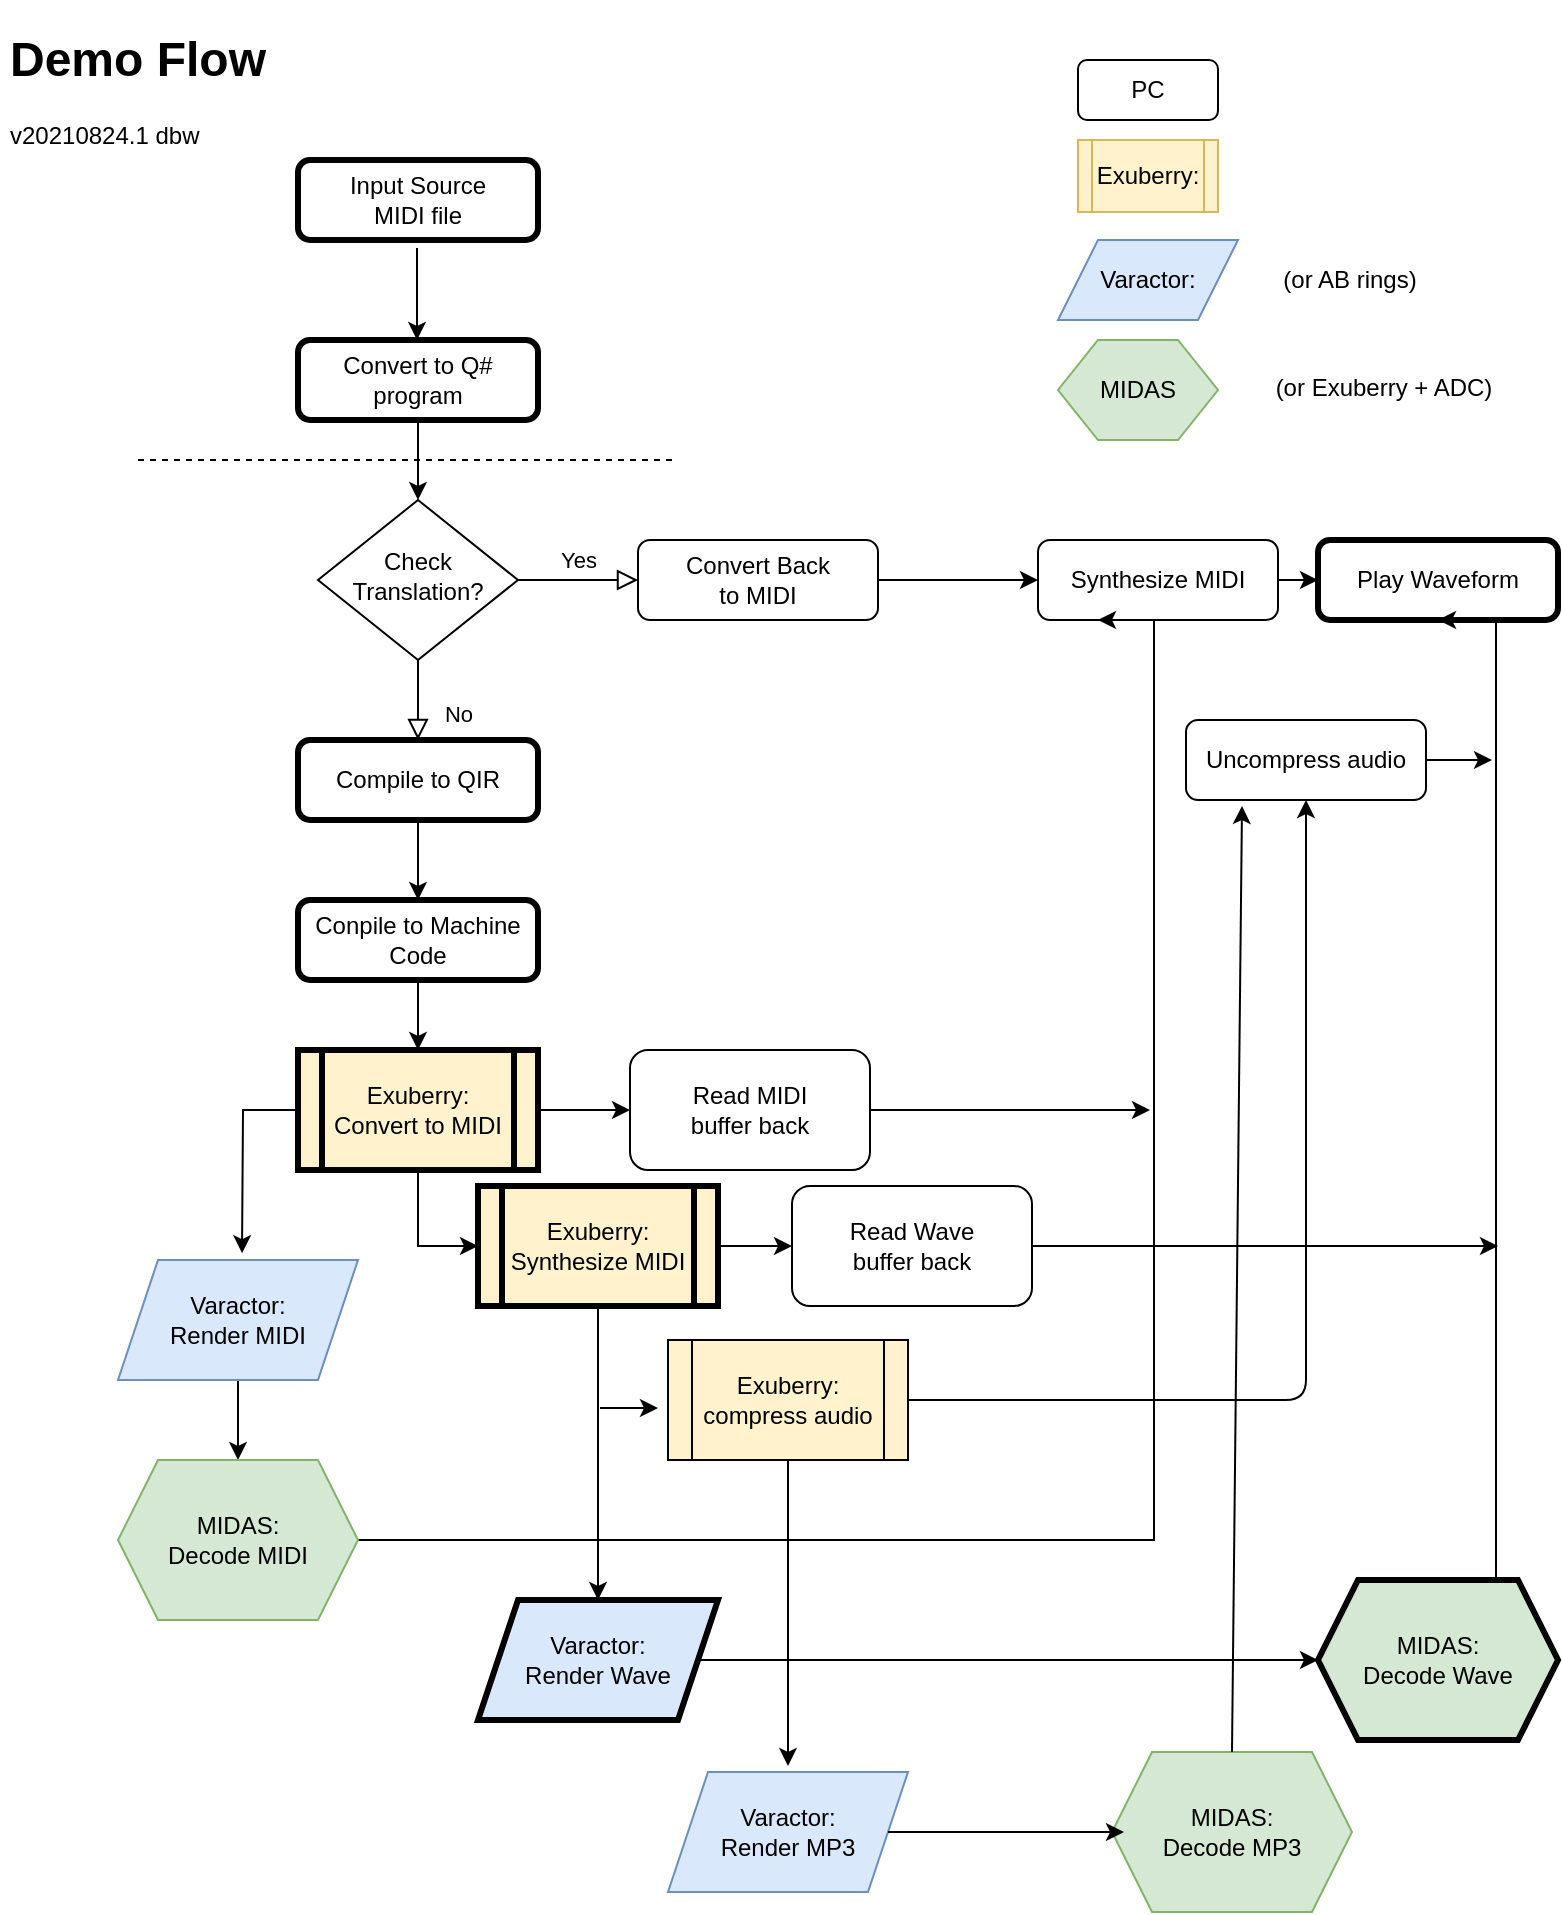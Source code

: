 <mxfile version="14.9.6" type="device"><diagram id="C5RBs43oDa-KdzZeNtuy" name="Page-1"><mxGraphModel dx="1086" dy="966" grid="0" gridSize="10" guides="1" tooltips="1" connect="1" arrows="1" fold="1" page="1" pageScale="1" pageWidth="827" pageHeight="1169" math="0" shadow="0"><root><mxCell id="WIyWlLk6GJQsqaUBKTNV-0"/><mxCell id="WIyWlLk6GJQsqaUBKTNV-1" parent="WIyWlLk6GJQsqaUBKTNV-0"/><mxCell id="WIyWlLk6GJQsqaUBKTNV-3" value="Input Source &lt;br&gt;MIDI file" style="rounded=1;whiteSpace=wrap;html=1;fontSize=12;glass=0;strokeWidth=3;shadow=0;" parent="WIyWlLk6GJQsqaUBKTNV-1" vertex="1"><mxGeometry x="160" y="80" width="120" height="40" as="geometry"/></mxCell><mxCell id="5vk-S-V0LdcNKrXLPzC2-0" value="" style="edgeStyle=orthogonalEdgeStyle;rounded=0;orthogonalLoop=1;jettySize=auto;html=1;" parent="WIyWlLk6GJQsqaUBKTNV-1" edge="1"><mxGeometry relative="1" as="geometry"><mxPoint x="219.5" y="124" as="sourcePoint"/><mxPoint x="219.5" y="170" as="targetPoint"/><Array as="points"><mxPoint x="219.5" y="133"/><mxPoint x="219.5" y="133"/></Array></mxGeometry></mxCell><mxCell id="5vk-S-V0LdcNKrXLPzC2-5" style="edgeStyle=orthogonalEdgeStyle;rounded=0;orthogonalLoop=1;jettySize=auto;html=1;entryX=0.5;entryY=0;entryDx=0;entryDy=0;" parent="WIyWlLk6GJQsqaUBKTNV-1" source="WIyWlLk6GJQsqaUBKTNV-7" target="WIyWlLk6GJQsqaUBKTNV-10" edge="1"><mxGeometry relative="1" as="geometry"/></mxCell><mxCell id="WIyWlLk6GJQsqaUBKTNV-7" value="Convert to Q#&lt;br&gt;program" style="rounded=1;whiteSpace=wrap;html=1;fontSize=12;glass=0;strokeWidth=3;shadow=0;" parent="WIyWlLk6GJQsqaUBKTNV-1" vertex="1"><mxGeometry x="160" y="170" width="120" height="40" as="geometry"/></mxCell><mxCell id="WIyWlLk6GJQsqaUBKTNV-8" value="No" style="rounded=0;html=1;jettySize=auto;orthogonalLoop=1;fontSize=11;endArrow=block;endFill=0;endSize=8;strokeWidth=1;shadow=0;labelBackgroundColor=none;edgeStyle=orthogonalEdgeStyle;" parent="WIyWlLk6GJQsqaUBKTNV-1" source="WIyWlLk6GJQsqaUBKTNV-10" target="WIyWlLk6GJQsqaUBKTNV-11" edge="1"><mxGeometry x="0.333" y="20" relative="1" as="geometry"><mxPoint as="offset"/></mxGeometry></mxCell><mxCell id="WIyWlLk6GJQsqaUBKTNV-9" value="Yes" style="edgeStyle=orthogonalEdgeStyle;rounded=0;html=1;jettySize=auto;orthogonalLoop=1;fontSize=11;endArrow=block;endFill=0;endSize=8;strokeWidth=1;shadow=0;labelBackgroundColor=none;" parent="WIyWlLk6GJQsqaUBKTNV-1" source="WIyWlLk6GJQsqaUBKTNV-10" target="WIyWlLk6GJQsqaUBKTNV-12" edge="1"><mxGeometry y="10" relative="1" as="geometry"><mxPoint as="offset"/></mxGeometry></mxCell><mxCell id="WIyWlLk6GJQsqaUBKTNV-10" value="Check Translation?" style="rhombus;whiteSpace=wrap;html=1;shadow=0;fontFamily=Helvetica;fontSize=12;align=center;strokeWidth=1;spacing=6;spacingTop=-4;" parent="WIyWlLk6GJQsqaUBKTNV-1" vertex="1"><mxGeometry x="170" y="250" width="100" height="80" as="geometry"/></mxCell><mxCell id="5vk-S-V0LdcNKrXLPzC2-17" value="" style="edgeStyle=orthogonalEdgeStyle;rounded=0;orthogonalLoop=1;jettySize=auto;html=1;entryX=0.5;entryY=0;entryDx=0;entryDy=0;" parent="WIyWlLk6GJQsqaUBKTNV-1" source="WIyWlLk6GJQsqaUBKTNV-11" target="5vk-S-V0LdcNKrXLPzC2-13" edge="1"><mxGeometry relative="1" as="geometry"/></mxCell><mxCell id="WIyWlLk6GJQsqaUBKTNV-11" value="Compile to QIR" style="rounded=1;whiteSpace=wrap;html=1;fontSize=12;glass=0;strokeWidth=3;shadow=0;" parent="WIyWlLk6GJQsqaUBKTNV-1" vertex="1"><mxGeometry x="160" y="370" width="120" height="40" as="geometry"/></mxCell><mxCell id="5vk-S-V0LdcNKrXLPzC2-11" value="" style="edgeStyle=orthogonalEdgeStyle;rounded=0;orthogonalLoop=1;jettySize=auto;html=1;" parent="WIyWlLk6GJQsqaUBKTNV-1" source="WIyWlLk6GJQsqaUBKTNV-12" target="5vk-S-V0LdcNKrXLPzC2-9" edge="1"><mxGeometry relative="1" as="geometry"/></mxCell><mxCell id="WIyWlLk6GJQsqaUBKTNV-12" value="Convert Back &lt;br&gt;to MIDI" style="rounded=1;whiteSpace=wrap;html=1;fontSize=12;glass=0;strokeWidth=1;shadow=0;" parent="WIyWlLk6GJQsqaUBKTNV-1" vertex="1"><mxGeometry x="330" y="270" width="120" height="40" as="geometry"/></mxCell><mxCell id="5vk-S-V0LdcNKrXLPzC2-12" value="" style="edgeStyle=orthogonalEdgeStyle;rounded=0;orthogonalLoop=1;jettySize=auto;html=1;" parent="WIyWlLk6GJQsqaUBKTNV-1" source="5vk-S-V0LdcNKrXLPzC2-9" target="5vk-S-V0LdcNKrXLPzC2-10" edge="1"><mxGeometry relative="1" as="geometry"/></mxCell><mxCell id="5vk-S-V0LdcNKrXLPzC2-9" value="Synthesize MIDI" style="rounded=1;whiteSpace=wrap;html=1;fontSize=12;glass=0;strokeWidth=1;shadow=0;" parent="WIyWlLk6GJQsqaUBKTNV-1" vertex="1"><mxGeometry x="530" y="270" width="120" height="40" as="geometry"/></mxCell><mxCell id="5vk-S-V0LdcNKrXLPzC2-10" value="Play Waveform" style="rounded=1;whiteSpace=wrap;html=1;fontSize=12;glass=0;strokeWidth=3;shadow=0;" parent="WIyWlLk6GJQsqaUBKTNV-1" vertex="1"><mxGeometry x="670" y="270" width="120" height="40" as="geometry"/></mxCell><mxCell id="5vk-S-V0LdcNKrXLPzC2-18" value="" style="edgeStyle=orthogonalEdgeStyle;rounded=0;orthogonalLoop=1;jettySize=auto;html=1;" parent="WIyWlLk6GJQsqaUBKTNV-1" source="5vk-S-V0LdcNKrXLPzC2-13" target="5vk-S-V0LdcNKrXLPzC2-15" edge="1"><mxGeometry relative="1" as="geometry"/></mxCell><mxCell id="5vk-S-V0LdcNKrXLPzC2-13" value="Conpile to Machine Code" style="rounded=1;whiteSpace=wrap;html=1;fontSize=12;glass=0;strokeWidth=3;shadow=0;" parent="WIyWlLk6GJQsqaUBKTNV-1" vertex="1"><mxGeometry x="160" y="450" width="120" height="40" as="geometry"/></mxCell><mxCell id="5vk-S-V0LdcNKrXLPzC2-20" value="" style="edgeStyle=orthogonalEdgeStyle;rounded=0;orthogonalLoop=1;jettySize=auto;html=1;" parent="WIyWlLk6GJQsqaUBKTNV-1" source="5vk-S-V0LdcNKrXLPzC2-15" target="5vk-S-V0LdcNKrXLPzC2-43" edge="1"><mxGeometry relative="1" as="geometry"><mxPoint x="560" y="310" as="targetPoint"/></mxGeometry></mxCell><mxCell id="5vk-S-V0LdcNKrXLPzC2-22" value="" style="edgeStyle=orthogonalEdgeStyle;rounded=0;orthogonalLoop=1;jettySize=auto;html=1;" parent="WIyWlLk6GJQsqaUBKTNV-1" source="5vk-S-V0LdcNKrXLPzC2-15" target="5vk-S-V0LdcNKrXLPzC2-21" edge="1"><mxGeometry relative="1" as="geometry"><Array as="points"><mxPoint x="220" y="623"/></Array></mxGeometry></mxCell><mxCell id="5vk-S-V0LdcNKrXLPzC2-28" value="" style="edgeStyle=orthogonalEdgeStyle;rounded=0;orthogonalLoop=1;jettySize=auto;html=1;entryX=0.35;entryY=-0.057;entryDx=0;entryDy=0;entryPerimeter=0;" parent="WIyWlLk6GJQsqaUBKTNV-1" source="5vk-S-V0LdcNKrXLPzC2-15" edge="1"><mxGeometry relative="1" as="geometry"><mxPoint x="132" y="626.58" as="targetPoint"/></mxGeometry></mxCell><mxCell id="5vk-S-V0LdcNKrXLPzC2-15" value="Exuberry:&lt;br&gt;Convert to MIDI" style="shape=process;whiteSpace=wrap;html=1;backgroundOutline=1;fillColor=#fff2cc;strokeWidth=3;" parent="WIyWlLk6GJQsqaUBKTNV-1" vertex="1"><mxGeometry x="160" y="525" width="120" height="60" as="geometry"/></mxCell><mxCell id="5vk-S-V0LdcNKrXLPzC2-36" value="" style="edgeStyle=orthogonalEdgeStyle;rounded=0;orthogonalLoop=1;jettySize=auto;html=1;" parent="WIyWlLk6GJQsqaUBKTNV-1" source="5vk-S-V0LdcNKrXLPzC2-21" target="5vk-S-V0LdcNKrXLPzC2-34" edge="1"><mxGeometry relative="1" as="geometry"/></mxCell><mxCell id="5vk-S-V0LdcNKrXLPzC2-47" value="" style="edgeStyle=orthogonalEdgeStyle;rounded=0;orthogonalLoop=1;jettySize=auto;html=1;" parent="WIyWlLk6GJQsqaUBKTNV-1" source="5vk-S-V0LdcNKrXLPzC2-21" target="5vk-S-V0LdcNKrXLPzC2-46" edge="1"><mxGeometry relative="1" as="geometry"/></mxCell><mxCell id="5vk-S-V0LdcNKrXLPzC2-21" value="Exuberry:&lt;br&gt;Synthesize MIDI" style="shape=process;whiteSpace=wrap;html=1;backgroundOutline=1;fillColor=#fff2cc;strokeWidth=3;" parent="WIyWlLk6GJQsqaUBKTNV-1" vertex="1"><mxGeometry x="250" y="593" width="120" height="60" as="geometry"/></mxCell><mxCell id="5vk-S-V0LdcNKrXLPzC2-31" value="" style="edgeStyle=orthogonalEdgeStyle;rounded=0;orthogonalLoop=1;jettySize=auto;html=1;" parent="WIyWlLk6GJQsqaUBKTNV-1" source="5vk-S-V0LdcNKrXLPzC2-29" target="5vk-S-V0LdcNKrXLPzC2-30" edge="1"><mxGeometry relative="1" as="geometry"/></mxCell><mxCell id="5vk-S-V0LdcNKrXLPzC2-29" value="Varactor:&lt;br&gt;Render MIDI" style="shape=parallelogram;perimeter=parallelogramPerimeter;whiteSpace=wrap;html=1;fixedSize=1;fillColor=#dae8fc;strokeColor=#6c8ebf;" parent="WIyWlLk6GJQsqaUBKTNV-1" vertex="1"><mxGeometry x="70" y="630" width="120" height="60" as="geometry"/></mxCell><mxCell id="5vk-S-V0LdcNKrXLPzC2-33" value="" style="edgeStyle=orthogonalEdgeStyle;rounded=0;orthogonalLoop=1;jettySize=auto;html=1;" parent="WIyWlLk6GJQsqaUBKTNV-1" source="5vk-S-V0LdcNKrXLPzC2-30" edge="1"><mxGeometry relative="1" as="geometry"><mxPoint x="560" y="310" as="targetPoint"/><Array as="points"><mxPoint x="588" y="770"/><mxPoint x="588" y="310"/></Array></mxGeometry></mxCell><mxCell id="5vk-S-V0LdcNKrXLPzC2-30" value="MIDAS:&lt;br&gt;Decode MIDI" style="shape=hexagon;perimeter=hexagonPerimeter2;whiteSpace=wrap;html=1;fixedSize=1;fillColor=#d5e8d4;strokeColor=#82b366;" parent="WIyWlLk6GJQsqaUBKTNV-1" vertex="1"><mxGeometry x="70" y="730" width="120" height="80" as="geometry"/></mxCell><mxCell id="5vk-S-V0LdcNKrXLPzC2-39" value="" style="edgeStyle=orthogonalEdgeStyle;rounded=0;orthogonalLoop=1;jettySize=auto;html=1;entryX=0;entryY=0.5;entryDx=0;entryDy=0;" parent="WIyWlLk6GJQsqaUBKTNV-1" source="5vk-S-V0LdcNKrXLPzC2-34" target="5vk-S-V0LdcNKrXLPzC2-37" edge="1"><mxGeometry relative="1" as="geometry"><mxPoint x="460" y="830" as="targetPoint"/></mxGeometry></mxCell><mxCell id="5vk-S-V0LdcNKrXLPzC2-34" value="Varactor:&lt;br&gt;Render Wave" style="shape=parallelogram;perimeter=parallelogramPerimeter;whiteSpace=wrap;html=1;fixedSize=1;fillColor=#dae8fc;strokeWidth=3;" parent="WIyWlLk6GJQsqaUBKTNV-1" vertex="1"><mxGeometry x="250" y="800" width="120" height="60" as="geometry"/></mxCell><mxCell id="5vk-S-V0LdcNKrXLPzC2-42" value="" style="edgeStyle=orthogonalEdgeStyle;rounded=0;orthogonalLoop=1;jettySize=auto;html=1;" parent="WIyWlLk6GJQsqaUBKTNV-1" source="5vk-S-V0LdcNKrXLPzC2-37" edge="1"><mxGeometry relative="1" as="geometry"><mxPoint x="730" y="310" as="targetPoint"/><Array as="points"><mxPoint x="759" y="310"/></Array></mxGeometry></mxCell><mxCell id="5vk-S-V0LdcNKrXLPzC2-37" value="MIDAS:&lt;br&gt;Decode Wave" style="shape=hexagon;perimeter=hexagonPerimeter2;whiteSpace=wrap;html=1;fixedSize=1;fillColor=#d5e8d4;strokeWidth=3;" parent="WIyWlLk6GJQsqaUBKTNV-1" vertex="1"><mxGeometry x="670" y="790" width="120" height="80" as="geometry"/></mxCell><mxCell id="5vk-S-V0LdcNKrXLPzC2-45" value="" style="edgeStyle=orthogonalEdgeStyle;rounded=0;orthogonalLoop=1;jettySize=auto;html=1;" parent="WIyWlLk6GJQsqaUBKTNV-1" source="5vk-S-V0LdcNKrXLPzC2-43" edge="1"><mxGeometry relative="1" as="geometry"><mxPoint x="586" y="555" as="targetPoint"/></mxGeometry></mxCell><mxCell id="5vk-S-V0LdcNKrXLPzC2-43" value="Read MIDI&lt;br&gt;buffer back" style="rounded=1;whiteSpace=wrap;html=1;" parent="WIyWlLk6GJQsqaUBKTNV-1" vertex="1"><mxGeometry x="326" y="525" width="120" height="60" as="geometry"/></mxCell><mxCell id="5vk-S-V0LdcNKrXLPzC2-49" value="" style="edgeStyle=orthogonalEdgeStyle;rounded=0;orthogonalLoop=1;jettySize=auto;html=1;endArrow=classic;endFill=1;" parent="WIyWlLk6GJQsqaUBKTNV-1" source="5vk-S-V0LdcNKrXLPzC2-46" edge="1"><mxGeometry relative="1" as="geometry"><mxPoint x="760" y="623" as="targetPoint"/></mxGeometry></mxCell><mxCell id="5vk-S-V0LdcNKrXLPzC2-46" value="Read Wave&lt;br&gt;buffer back" style="rounded=1;whiteSpace=wrap;html=1;" parent="WIyWlLk6GJQsqaUBKTNV-1" vertex="1"><mxGeometry x="407" y="593" width="120" height="60" as="geometry"/></mxCell><mxCell id="5vk-S-V0LdcNKrXLPzC2-52" value="" style="endArrow=none;dashed=1;html=1;" parent="WIyWlLk6GJQsqaUBKTNV-1" edge="1"><mxGeometry width="50" height="50" relative="1" as="geometry"><mxPoint x="80" y="230" as="sourcePoint"/><mxPoint x="350" y="230" as="targetPoint"/></mxGeometry></mxCell><mxCell id="5vk-S-V0LdcNKrXLPzC2-54" value="PC" style="rounded=1;whiteSpace=wrap;html=1;" parent="WIyWlLk6GJQsqaUBKTNV-1" vertex="1"><mxGeometry x="550" y="30" width="70" height="30" as="geometry"/></mxCell><mxCell id="5vk-S-V0LdcNKrXLPzC2-55" value="Exuberry:" style="shape=process;whiteSpace=wrap;html=1;backgroundOutline=1;fillColor=#fff2cc;strokeColor=#d6b656;" parent="WIyWlLk6GJQsqaUBKTNV-1" vertex="1"><mxGeometry x="550" y="70" width="70" height="36" as="geometry"/></mxCell><mxCell id="5vk-S-V0LdcNKrXLPzC2-56" value="Varactor:" style="shape=parallelogram;perimeter=parallelogramPerimeter;whiteSpace=wrap;html=1;fixedSize=1;fillColor=#dae8fc;strokeColor=#6c8ebf;" parent="WIyWlLk6GJQsqaUBKTNV-1" vertex="1"><mxGeometry x="540" y="120" width="90" height="40" as="geometry"/></mxCell><mxCell id="5vk-S-V0LdcNKrXLPzC2-57" value="MIDAS" style="shape=hexagon;perimeter=hexagonPerimeter2;whiteSpace=wrap;html=1;fixedSize=1;fillColor=#d5e8d4;strokeColor=#82b366;" parent="WIyWlLk6GJQsqaUBKTNV-1" vertex="1"><mxGeometry x="540" y="170" width="80" height="50" as="geometry"/></mxCell><mxCell id="5vk-S-V0LdcNKrXLPzC2-59" value="(or AB rings)" style="text;html=1;strokeColor=none;fillColor=none;align=center;verticalAlign=middle;whiteSpace=wrap;rounded=0;" parent="WIyWlLk6GJQsqaUBKTNV-1" vertex="1"><mxGeometry x="646" y="130" width="80" height="20" as="geometry"/></mxCell><mxCell id="5vk-S-V0LdcNKrXLPzC2-60" value="(or Exuberry + ADC)" style="text;html=1;strokeColor=none;fillColor=none;align=center;verticalAlign=middle;whiteSpace=wrap;rounded=0;" parent="WIyWlLk6GJQsqaUBKTNV-1" vertex="1"><mxGeometry x="636" y="184" width="134" height="20" as="geometry"/></mxCell><mxCell id="5vk-S-V0LdcNKrXLPzC2-61" value="&lt;h1&gt;Demo Flow&lt;/h1&gt;&lt;p&gt;v20210824.1 dbw&lt;/p&gt;" style="text;html=1;strokeColor=none;fillColor=none;spacing=5;spacingTop=-20;whiteSpace=wrap;overflow=hidden;rounded=0;" parent="WIyWlLk6GJQsqaUBKTNV-1" vertex="1"><mxGeometry x="11" y="10" width="190" height="74" as="geometry"/></mxCell><mxCell id="5vk-S-V0LdcNKrXLPzC2-62" style="edgeStyle=orthogonalEdgeStyle;rounded=0;orthogonalLoop=1;jettySize=auto;html=1;exitX=0.5;exitY=1;exitDx=0;exitDy=0;" parent="WIyWlLk6GJQsqaUBKTNV-1" source="5vk-S-V0LdcNKrXLPzC2-61" target="5vk-S-V0LdcNKrXLPzC2-61" edge="1"><mxGeometry relative="1" as="geometry"/></mxCell><mxCell id="XpACtCRnry06APe4mnwo-0" value="Exuberry:&lt;br&gt;compress audio" style="shape=process;whiteSpace=wrap;html=1;backgroundOutline=1;fillColor=#fff2cc;strokeWidth=1;" parent="WIyWlLk6GJQsqaUBKTNV-1" vertex="1"><mxGeometry x="345" y="670" width="120" height="60" as="geometry"/></mxCell><mxCell id="XpACtCRnry06APe4mnwo-1" value="" style="endArrow=classic;html=1;" parent="WIyWlLk6GJQsqaUBKTNV-1" edge="1"><mxGeometry width="50" height="50" relative="1" as="geometry"><mxPoint x="311" y="704" as="sourcePoint"/><mxPoint x="340" y="704" as="targetPoint"/></mxGeometry></mxCell><mxCell id="XpACtCRnry06APe4mnwo-2" value="" style="endArrow=classic;html=1;exitX=1;exitY=0.5;exitDx=0;exitDy=0;entryX=0.5;entryY=1;entryDx=0;entryDy=0;" parent="WIyWlLk6GJQsqaUBKTNV-1" source="XpACtCRnry06APe4mnwo-0" target="XpACtCRnry06APe4mnwo-3" edge="1"><mxGeometry width="50" height="50" relative="1" as="geometry"><mxPoint x="503" y="714" as="sourcePoint"/><mxPoint x="659" y="409" as="targetPoint"/><Array as="points"><mxPoint x="664" y="700"/></Array></mxGeometry></mxCell><mxCell id="XpACtCRnry06APe4mnwo-3" value="Uncompress audio" style="rounded=1;whiteSpace=wrap;html=1;fontSize=12;glass=0;strokeWidth=1;shadow=0;" parent="WIyWlLk6GJQsqaUBKTNV-1" vertex="1"><mxGeometry x="604" y="360" width="120" height="40" as="geometry"/></mxCell><mxCell id="XpACtCRnry06APe4mnwo-4" value="" style="endArrow=classic;html=1;exitX=1;exitY=0.5;exitDx=0;exitDy=0;" parent="WIyWlLk6GJQsqaUBKTNV-1" source="XpACtCRnry06APe4mnwo-3" edge="1"><mxGeometry width="50" height="50" relative="1" as="geometry"><mxPoint x="734" y="503" as="sourcePoint"/><mxPoint x="757" y="380" as="targetPoint"/></mxGeometry></mxCell><mxCell id="XpACtCRnry06APe4mnwo-5" value="Varactor:&lt;br&gt;Render MP3" style="shape=parallelogram;perimeter=parallelogramPerimeter;whiteSpace=wrap;html=1;fixedSize=1;fillColor=#dae8fc;strokeColor=#6c8ebf;" parent="WIyWlLk6GJQsqaUBKTNV-1" vertex="1"><mxGeometry x="345" y="886" width="120" height="60" as="geometry"/></mxCell><mxCell id="XpACtCRnry06APe4mnwo-6" value="MIDAS:&lt;br&gt;Decode MP3" style="shape=hexagon;perimeter=hexagonPerimeter2;whiteSpace=wrap;html=1;fixedSize=1;fillColor=#d5e8d4;strokeColor=#82b366;" parent="WIyWlLk6GJQsqaUBKTNV-1" vertex="1"><mxGeometry x="567" y="876" width="120" height="80" as="geometry"/></mxCell><mxCell id="XpACtCRnry06APe4mnwo-7" value="" style="edgeStyle=orthogonalEdgeStyle;rounded=0;orthogonalLoop=1;jettySize=auto;html=1;exitX=1;exitY=0.5;exitDx=0;exitDy=0;" parent="WIyWlLk6GJQsqaUBKTNV-1" source="XpACtCRnry06APe4mnwo-5" edge="1"><mxGeometry relative="1" as="geometry"><mxPoint x="573" y="916" as="targetPoint"/><mxPoint x="370" y="840" as="sourcePoint"/></mxGeometry></mxCell><mxCell id="XpACtCRnry06APe4mnwo-8" value="" style="endArrow=classic;html=1;exitX=0.5;exitY=0;exitDx=0;exitDy=0;" parent="WIyWlLk6GJQsqaUBKTNV-1" source="XpACtCRnry06APe4mnwo-6" edge="1"><mxGeometry width="50" height="50" relative="1" as="geometry"><mxPoint x="387" y="518" as="sourcePoint"/><mxPoint x="632" y="403" as="targetPoint"/></mxGeometry></mxCell><mxCell id="XpACtCRnry06APe4mnwo-9" value="" style="edgeStyle=orthogonalEdgeStyle;rounded=0;orthogonalLoop=1;jettySize=auto;html=1;exitX=0.5;exitY=1;exitDx=0;exitDy=0;" parent="WIyWlLk6GJQsqaUBKTNV-1" source="XpACtCRnry06APe4mnwo-0" edge="1"><mxGeometry relative="1" as="geometry"><mxPoint x="405" y="883" as="targetPoint"/><mxPoint x="380" y="850" as="sourcePoint"/></mxGeometry></mxCell></root></mxGraphModel></diagram></mxfile>